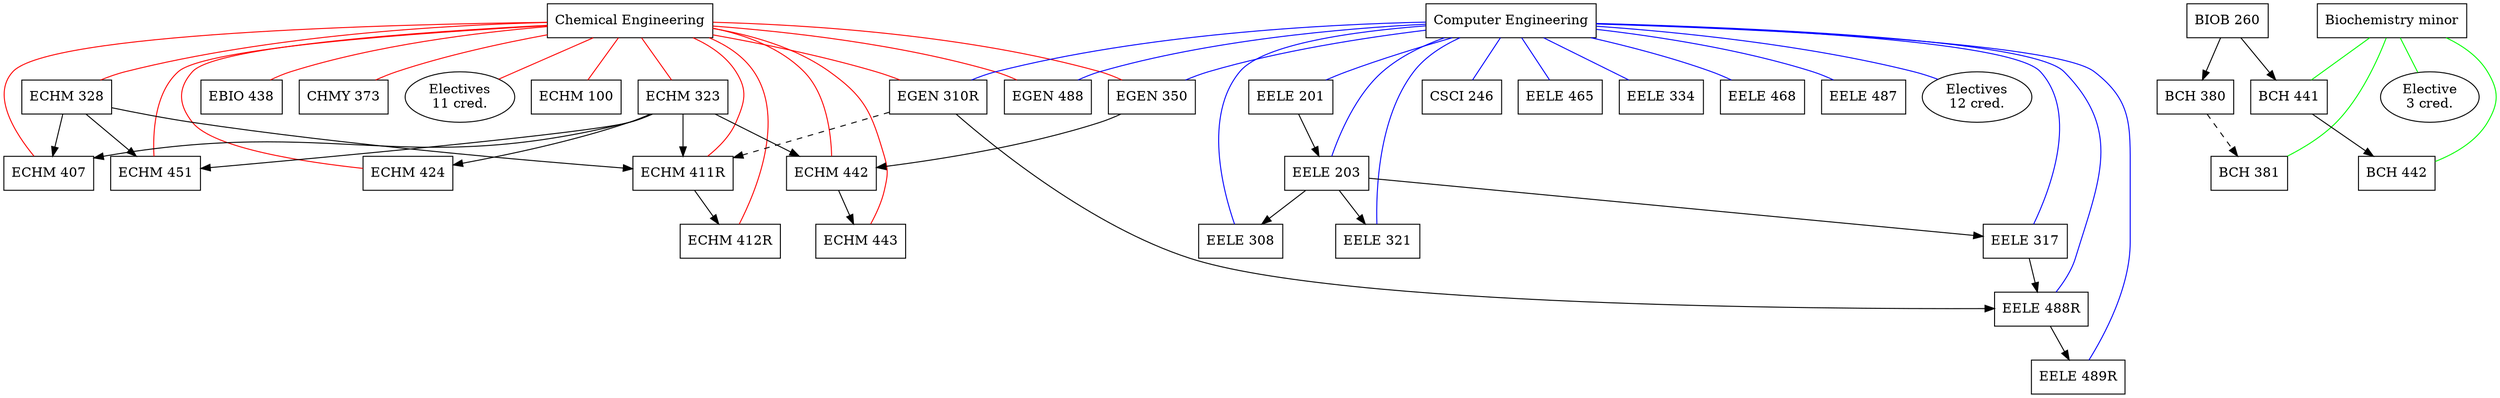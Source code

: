digraph future {

    {node [shape=box];

        "Chemical Engineering"
        "ECHM 100"
        "EGEN 350"
        "EBIO 438"
        "EGEN 310R"
        "ECHM 323"
        "ECHM 328"
        "ECHM 411R"
        "ECHM 442"
        "ECHM 407"
        "ECHM 424"
        "ECHM 412R"
        "ECHM 451"
        "CHMY 373"
        "EGEN 488"
        "ECHM 443"
        CHELECTIVES [label="Electives\n11 cred.",shape=oval]

        "Computer Engineering"
        "EELE 201"
        "EELE 203"
        "EELE 308"
        "EELE 317"
        "CSCI 246"
        "EELE 465"
        "EELE 321"
        "EELE 334"
        "EELE 488R"
        "EELE 468"
        "EELE 489R"
        "EELE 487"
        COELECTIVES [label="Electives\n12 cred.",shape=oval]

        "Biochemistry minor"
        "BIOB 260"
        "BCH 441"
        "BCH 442"
        "BCH 380"
        "BCH 381"
        BCHELECTIVES [label="Elective\n3 cred.",shape=oval]
    }

    "Chemical Engineering" -> { "ECHM 100" "EGEN 350" "EBIO 438"
        "EGEN 310R" "ECHM 323" "ECHM 328" "ECHM 411R" "ECHM 442"
        "ECHM 407" "ECHM 424" "ECHM 412R" "ECHM 451" "CHMY 373"
        "EGEN 488" "ECHM 443" CHELECTIVES }
        [arrowhead=none,color=red];

    "Computer Engineering" -> { "EELE 201" "EGEN 350" "EELE 203"
        "EGEN 310R" "EELE 308" "EELE 317" "CSCI 246" "EELE 465"
        "EELE 321" "EELE 334" "EELE 488R" "EELE 468" "EGEN 488"
        "EELE 489R" "EELE 487" COELECTIVES }
        [arrowhead=none,color=blue];

    "Biochemistry minor" -> { "BCH 441" "BCH 442" "BCH 381"
        BCHELECTIVES }
        [arrowhead=none,color=green];

    { "ECHM 323" "ECHM 328" } -> "ECHM 411R";
    "EGEN 310R" -> "ECHM 411R" [style=dashed];
    { "ECHM 323" "EGEN 350" } -> "ECHM 442";
    { "ECHM 323" "ECHM 328"} -> "ECHM 407";
    "ECHM 323" -> "ECHM 424";
    "ECHM 411R" -> "ECHM 412R";
    { "ECHM 323" "ECHM 328" } -> "ECHM 451";
    "ECHM 442" -> "ECHM 443";

    "EELE 201" -> "EELE 203";
    "EELE 203" -> "EELE 308";
    "EELE 203" -> "EELE 317";
    "EELE 203" -> "EELE 321";
    { "EELE 317" "EGEN 310R" } -> "EELE 488R";
    "EELE 488R" -> "EELE 489R";
    COELECTIVES;

    "BIOB 260" -> "BCH 380";
    "BCH 380" -> "BCH 381" [style=dashed];
    "BIOB 260" -> "BCH 441";
    "BCH 441" -> "BCH 442";
}
